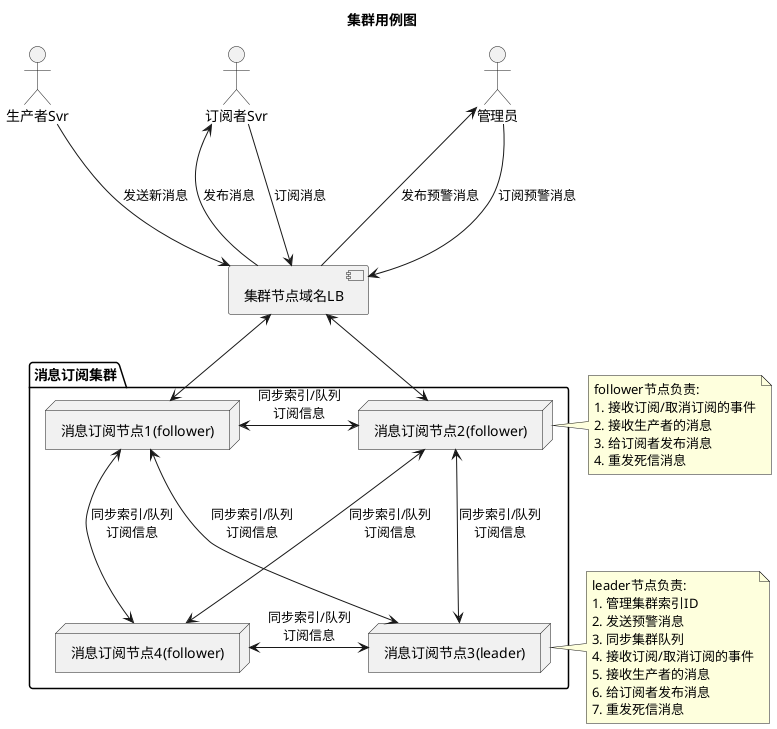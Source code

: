 @startuml
title 集群用例图
:生产者Svr: as P
:订阅者Svr: as A
:管理员: as M

package "消息订阅集群" {
    node "消息订阅节点1(follower)" as N1
    node "消息订阅节点2(follower)" as N2
    node "消息订阅节点3(leader)" as N3
    node "消息订阅节点4(follower)" as N4
}
[集群节点域名LB] as Dns

A <--- Dns: 发布消息
A ---> Dns: 订阅消息
M <--- Dns: 发布预警消息
M ---> Dns: 订阅预警消息
P ---> Dns: 发送新消息

Dns <--> N1
Dns <--> N2
N1 <--> N3: 同步索引/队列\n订阅信息
N1 <--> N4: 同步索引/队列\n订阅信息
N2 <--> N3: 同步索引/队列\n订阅信息
N1 <-> N2: 同步索引/队列\n订阅信息
N4 <-> N3: 同步索引/队列\n订阅信息
N2 <-> N4: 同步索引/队列\n订阅信息

note left of (N2)
follower节点负责:
1. 接收订阅/取消订阅的事件
2. 接收生产者的消息
3. 给订阅者发布消息
4. 重发死信消息
end note

note right of (N3)
leader节点负责:
1. 管理集群索引ID
2. 发送预警消息
3. 同步集群队列
4. 接收订阅/取消订阅的事件
5. 接收生产者的消息
6. 给订阅者发布消息
7. 重发死信消息
end note

@enduml